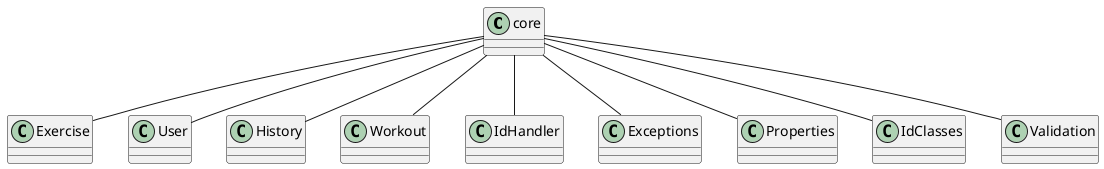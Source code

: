@startuml Core Diagram
scale 1
core -- Exercise
core -- User
core -- History
core -- Workout
core -- IdHandler
core -- Exceptions
core -- Properties
core -- IdClasses
core -- Validation
@enduml
